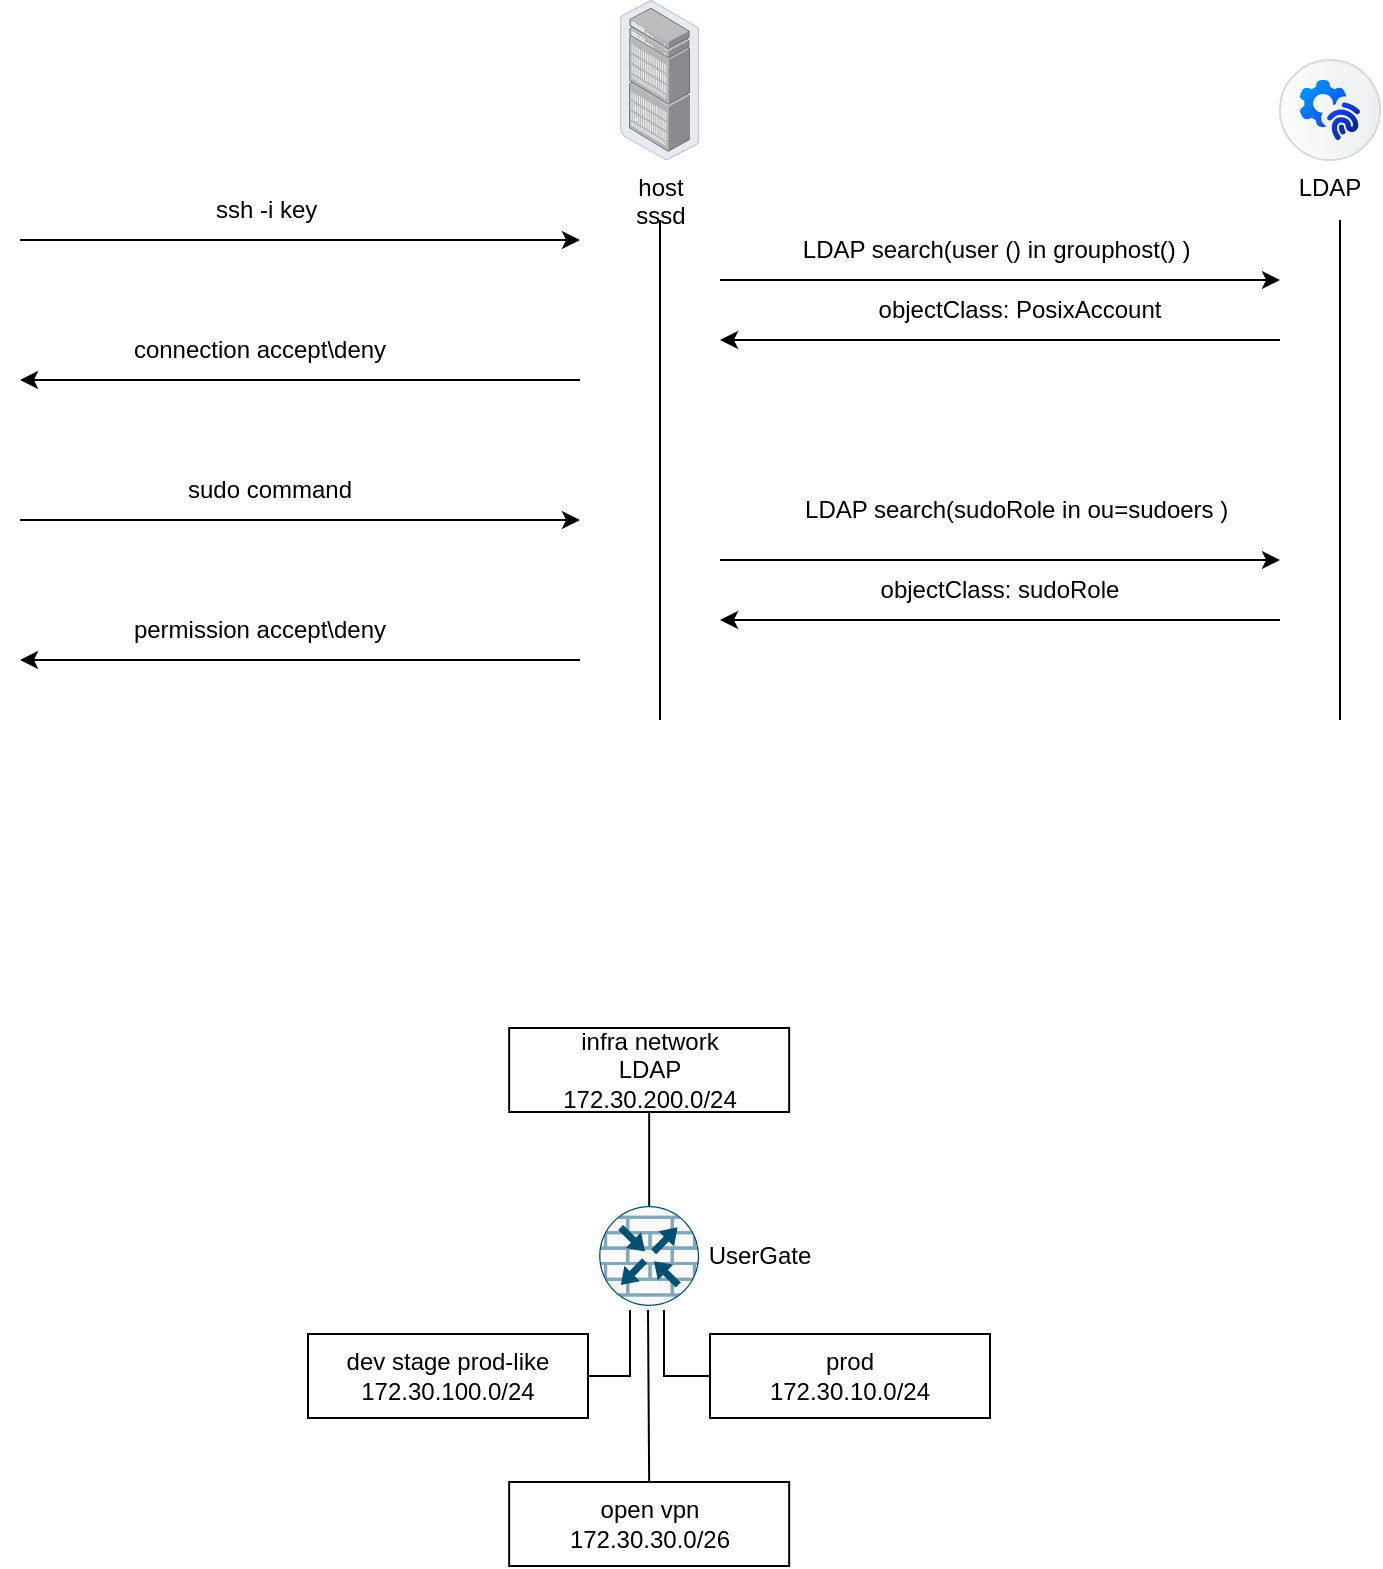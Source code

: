 <mxfile version="28.2.8">
  <diagram name="Страница — 1" id="ES0QzxzYQoj7FINaQqWn">
    <mxGraphModel dx="883" dy="387" grid="0" gridSize="10" guides="1" tooltips="1" connect="1" arrows="1" fold="1" page="1" pageScale="1" pageWidth="827" pageHeight="1169" math="0" shadow="0">
      <root>
        <mxCell id="0" />
        <mxCell id="1" parent="0" />
        <mxCell id="kE9ulc5vbB1E9aAx0UHr-1" value="host&lt;br&gt;sssd" style="image;points=[];aspect=fixed;html=1;align=center;shadow=0;dashed=0;image=img/lib/allied_telesis/storage/Datacenter_Server_Rack_EoR.svg;" parent="1" vertex="1">
          <mxGeometry x="379" y="22.0" width="39.58" height="80" as="geometry" />
        </mxCell>
        <mxCell id="kE9ulc5vbB1E9aAx0UHr-2" value="LDAP" style="shape=mxgraph.sap.icon;labelPosition=center;verticalLabelPosition=bottom;align=center;verticalAlign=top;strokeWidth=1;strokeColor=#D5DADD;fillColor=#EDEFF0;gradientColor=#FCFCFC;gradientDirection=west;aspect=fixed;SAPIcon=SAP_Authorization_Management_Service" parent="1" vertex="1">
          <mxGeometry x="709" y="52.0" width="50" height="50" as="geometry" />
        </mxCell>
        <mxCell id="kE9ulc5vbB1E9aAx0UHr-12" value="" style="endArrow=none;html=1;rounded=0;" parent="1" edge="1">
          <mxGeometry width="50" height="50" relative="1" as="geometry">
            <mxPoint x="399" y="382" as="sourcePoint" />
            <mxPoint x="399" y="132" as="targetPoint" />
          </mxGeometry>
        </mxCell>
        <mxCell id="kE9ulc5vbB1E9aAx0UHr-13" value="" style="endArrow=none;html=1;rounded=0;" parent="1" edge="1">
          <mxGeometry width="50" height="50" relative="1" as="geometry">
            <mxPoint x="739" y="382" as="sourcePoint" />
            <mxPoint x="739" y="132" as="targetPoint" />
          </mxGeometry>
        </mxCell>
        <mxCell id="kE9ulc5vbB1E9aAx0UHr-14" value="" style="endArrow=classic;html=1;rounded=0;" parent="1" edge="1">
          <mxGeometry width="50" height="50" relative="1" as="geometry">
            <mxPoint x="79" y="142" as="sourcePoint" />
            <mxPoint x="359" y="142" as="targetPoint" />
          </mxGeometry>
        </mxCell>
        <mxCell id="kE9ulc5vbB1E9aAx0UHr-15" value="" style="endArrow=classic;html=1;rounded=0;" parent="1" edge="1">
          <mxGeometry width="50" height="50" relative="1" as="geometry">
            <mxPoint x="429" y="162" as="sourcePoint" />
            <mxPoint x="709" y="162" as="targetPoint" />
          </mxGeometry>
        </mxCell>
        <mxCell id="kE9ulc5vbB1E9aAx0UHr-16" value="" style="endArrow=classic;html=1;rounded=0;" parent="1" edge="1">
          <mxGeometry width="50" height="50" relative="1" as="geometry">
            <mxPoint x="709" y="192" as="sourcePoint" />
            <mxPoint x="429" y="192" as="targetPoint" />
          </mxGeometry>
        </mxCell>
        <mxCell id="kE9ulc5vbB1E9aAx0UHr-17" value="" style="endArrow=classic;html=1;rounded=0;" parent="1" edge="1">
          <mxGeometry width="50" height="50" relative="1" as="geometry">
            <mxPoint x="359" y="212" as="sourcePoint" />
            <mxPoint x="79" y="212" as="targetPoint" />
          </mxGeometry>
        </mxCell>
        <mxCell id="kE9ulc5vbB1E9aAx0UHr-18" value="" style="endArrow=classic;html=1;rounded=0;" parent="1" edge="1">
          <mxGeometry width="50" height="50" relative="1" as="geometry">
            <mxPoint x="79" y="282" as="sourcePoint" />
            <mxPoint x="359" y="282" as="targetPoint" />
          </mxGeometry>
        </mxCell>
        <mxCell id="kE9ulc5vbB1E9aAx0UHr-19" value="" style="endArrow=classic;html=1;rounded=0;" parent="1" edge="1">
          <mxGeometry width="50" height="50" relative="1" as="geometry">
            <mxPoint x="429" y="302" as="sourcePoint" />
            <mxPoint x="709" y="302" as="targetPoint" />
          </mxGeometry>
        </mxCell>
        <mxCell id="kE9ulc5vbB1E9aAx0UHr-20" value="" style="endArrow=classic;html=1;rounded=0;" parent="1" edge="1">
          <mxGeometry width="50" height="50" relative="1" as="geometry">
            <mxPoint x="709" y="332" as="sourcePoint" />
            <mxPoint x="429" y="332" as="targetPoint" />
          </mxGeometry>
        </mxCell>
        <mxCell id="kE9ulc5vbB1E9aAx0UHr-21" value="" style="endArrow=classic;html=1;rounded=0;" parent="1" edge="1">
          <mxGeometry width="50" height="50" relative="1" as="geometry">
            <mxPoint x="359" y="352" as="sourcePoint" />
            <mxPoint x="79" y="352" as="targetPoint" />
          </mxGeometry>
        </mxCell>
        <mxCell id="kE9ulc5vbB1E9aAx0UHr-22" value="&lt;font style=&quot;font-size: 12px;&quot;&gt;ssh -i key&amp;nbsp;&lt;/font&gt;" style="text;html=1;whiteSpace=wrap;strokeColor=none;fillColor=none;align=center;verticalAlign=middle;rounded=0;" parent="1" vertex="1">
          <mxGeometry x="74" y="112" width="260" height="30" as="geometry" />
        </mxCell>
        <mxCell id="kE9ulc5vbB1E9aAx0UHr-26" value="LDAP search(user () in grouphost() )&amp;nbsp;" style="text;html=1;whiteSpace=wrap;strokeColor=none;fillColor=none;align=center;verticalAlign=middle;rounded=0;" parent="1" vertex="1">
          <mxGeometry x="459" y="132" width="220" height="30" as="geometry" />
        </mxCell>
        <mxCell id="kE9ulc5vbB1E9aAx0UHr-28" value="&lt;div&gt;objectClass: PosixAccount&lt;/div&gt;" style="text;html=1;whiteSpace=wrap;strokeColor=none;fillColor=none;align=center;verticalAlign=middle;rounded=0;" parent="1" vertex="1">
          <mxGeometry x="494" y="162" width="170" height="30" as="geometry" />
        </mxCell>
        <mxCell id="kE9ulc5vbB1E9aAx0UHr-32" value="sudo command" style="text;html=1;whiteSpace=wrap;strokeColor=none;fillColor=none;align=center;verticalAlign=middle;rounded=0;" parent="1" vertex="1">
          <mxGeometry x="159" y="252" width="90" height="30" as="geometry" />
        </mxCell>
        <mxCell id="kE9ulc5vbB1E9aAx0UHr-33" value="LDAP search(sudoRole in ou=sudoers )&amp;nbsp;" style="text;html=1;whiteSpace=wrap;strokeColor=none;fillColor=none;align=center;verticalAlign=middle;rounded=0;" parent="1" vertex="1">
          <mxGeometry x="469" y="262" width="220" height="30" as="geometry" />
        </mxCell>
        <mxCell id="kE9ulc5vbB1E9aAx0UHr-37" value="permission accept\deny" style="text;html=1;whiteSpace=wrap;strokeColor=none;fillColor=none;align=center;verticalAlign=middle;rounded=0;" parent="1" vertex="1">
          <mxGeometry x="129" y="322" width="140" height="30" as="geometry" />
        </mxCell>
        <mxCell id="CuR73UPyF55ekXB-EM0x-2" value="&lt;div&gt;objectClass: sudoRole&lt;/div&gt;" style="text;html=1;whiteSpace=wrap;strokeColor=none;fillColor=none;align=center;verticalAlign=middle;rounded=0;" vertex="1" parent="1">
          <mxGeometry x="484" y="302" width="170" height="30" as="geometry" />
        </mxCell>
        <mxCell id="CuR73UPyF55ekXB-EM0x-3" value="&lt;font style=&quot;font-size: 12px;&quot;&gt;connection&lt;/font&gt;&lt;font style=&quot;font-size: 12px;&quot;&gt;&amp;nbsp;accept\deny&lt;/font&gt;" style="text;html=1;whiteSpace=wrap;strokeColor=none;fillColor=none;align=center;verticalAlign=middle;rounded=0;" vertex="1" parent="1">
          <mxGeometry x="69" y="182" width="260" height="30" as="geometry" />
        </mxCell>
        <mxCell id="CuR73UPyF55ekXB-EM0x-4" value="" style="sketch=0;points=[[0.5,0,0],[1,0.5,0],[0.5,1,0],[0,0.5,0],[0.145,0.145,0],[0.856,0.145,0],[0.855,0.856,0],[0.145,0.855,0]];verticalLabelPosition=bottom;html=1;verticalAlign=top;aspect=fixed;align=center;pointerEvents=1;shape=mxgraph.cisco19.rect;prIcon=router_with_firewall;fillColor=#FAFAFA;strokeColor=#005073;" vertex="1" parent="1">
          <mxGeometry x="368.58" y="625" width="50" height="50" as="geometry" />
        </mxCell>
        <mxCell id="CuR73UPyF55ekXB-EM0x-5" value="&lt;div&gt;dev stage prod-like&lt;/div&gt;&lt;div&gt;172.30.100.0/24&lt;/div&gt;" style="rounded=0;whiteSpace=wrap;html=1;" vertex="1" parent="1">
          <mxGeometry x="223" y="689" width="140" height="42" as="geometry" />
        </mxCell>
        <mxCell id="CuR73UPyF55ekXB-EM0x-8" value="&lt;div&gt;prod&lt;/div&gt;&lt;div&gt;172.30.10.0/24&lt;/div&gt;" style="rounded=0;whiteSpace=wrap;html=1;" vertex="1" parent="1">
          <mxGeometry x="424" y="689" width="140" height="42" as="geometry" />
        </mxCell>
        <mxCell id="CuR73UPyF55ekXB-EM0x-9" value="&lt;div&gt;infra network&lt;br&gt;LDAP&lt;/div&gt;&lt;div&gt;172.30.200.0/24&lt;/div&gt;" style="rounded=0;whiteSpace=wrap;html=1;" vertex="1" parent="1">
          <mxGeometry x="323.58" y="536" width="140" height="42" as="geometry" />
        </mxCell>
        <mxCell id="CuR73UPyF55ekXB-EM0x-17" value="UserGate" style="text;html=1;whiteSpace=wrap;strokeColor=none;fillColor=none;align=center;verticalAlign=middle;rounded=0;" vertex="1" parent="1">
          <mxGeometry x="418.58" y="635" width="60" height="30" as="geometry" />
        </mxCell>
        <mxCell id="CuR73UPyF55ekXB-EM0x-18" value="" style="endArrow=none;html=1;rounded=0;exitX=0.5;exitY=0;exitDx=0;exitDy=0;exitPerimeter=0;entryX=0.5;entryY=1;entryDx=0;entryDy=0;" edge="1" parent="1" source="CuR73UPyF55ekXB-EM0x-4" target="CuR73UPyF55ekXB-EM0x-9">
          <mxGeometry width="50" height="50" relative="1" as="geometry">
            <mxPoint x="484" y="638" as="sourcePoint" />
            <mxPoint x="534" y="588" as="targetPoint" />
          </mxGeometry>
        </mxCell>
        <mxCell id="CuR73UPyF55ekXB-EM0x-19" value="" style="endArrow=none;html=1;rounded=0;exitX=1;exitY=0.5;exitDx=0;exitDy=0;" edge="1" parent="1" source="CuR73UPyF55ekXB-EM0x-5">
          <mxGeometry width="50" height="50" relative="1" as="geometry">
            <mxPoint x="380" y="749" as="sourcePoint" />
            <mxPoint x="384" y="677" as="targetPoint" />
            <Array as="points">
              <mxPoint x="384" y="710" />
            </Array>
          </mxGeometry>
        </mxCell>
        <mxCell id="CuR73UPyF55ekXB-EM0x-22" value="" style="endArrow=none;html=1;rounded=0;exitX=0;exitY=0.5;exitDx=0;exitDy=0;" edge="1" parent="1" source="CuR73UPyF55ekXB-EM0x-8">
          <mxGeometry width="50" height="50" relative="1" as="geometry">
            <mxPoint x="388" y="745" as="sourcePoint" />
            <mxPoint x="401" y="677" as="targetPoint" />
            <Array as="points">
              <mxPoint x="401" y="710" />
            </Array>
          </mxGeometry>
        </mxCell>
        <mxCell id="CuR73UPyF55ekXB-EM0x-23" value="&lt;div&gt;open vpn&lt;/div&gt;&lt;div&gt;172.30.30.0/26&lt;/div&gt;" style="rounded=0;whiteSpace=wrap;html=1;" vertex="1" parent="1">
          <mxGeometry x="323.58" y="763" width="140" height="42" as="geometry" />
        </mxCell>
        <mxCell id="CuR73UPyF55ekXB-EM0x-24" value="" style="endArrow=none;html=1;rounded=0;exitX=0.5;exitY=0;exitDx=0;exitDy=0;" edge="1" parent="1" source="CuR73UPyF55ekXB-EM0x-23">
          <mxGeometry width="50" height="50" relative="1" as="geometry">
            <mxPoint x="351" y="698" as="sourcePoint" />
            <mxPoint x="393" y="677" as="targetPoint" />
          </mxGeometry>
        </mxCell>
      </root>
    </mxGraphModel>
  </diagram>
</mxfile>
